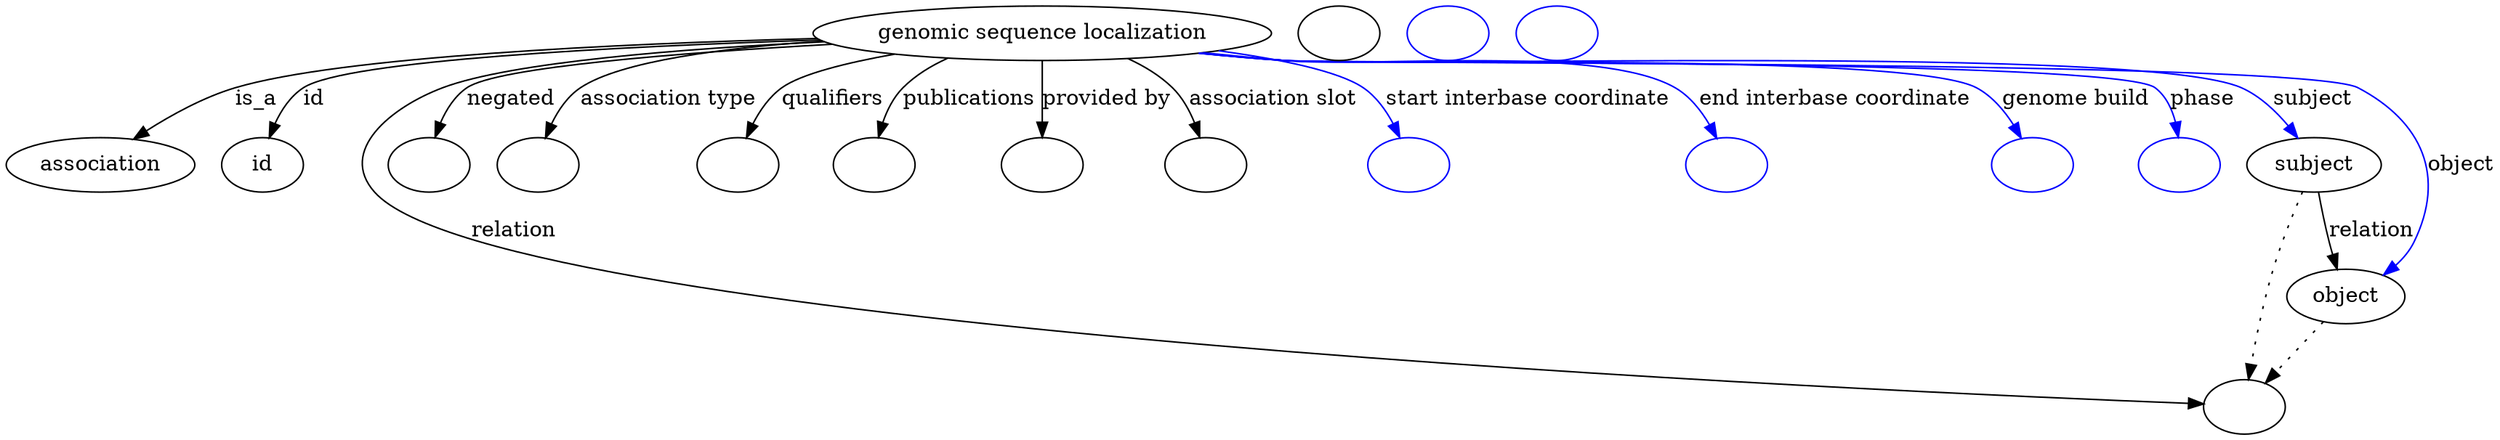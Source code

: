 digraph {
	graph [bb="0,0,1364.6,281"];
	node [label="\N"];
	"genomic sequence localization"	 [height=0.5,
		label="genomic sequence localization",
		pos="588.4,263",
		width=3.2955];
	association	 [height=0.5,
		pos="49.402,177",
		width=1.3723];
	"genomic sequence localization" -> association	 [label=is_a,
		lp="145.68,220",
		pos="e,70.661,193.32 471.64,259.74 358.21,255.49 194.51,246.22 133.85,227 114.43,220.85 94.737,209.54 79.255,199.23"];
	id	 [height=0.5,
		pos="143.4,177",
		width=0.75];
	"genomic sequence localization" -> id	 [color=black,
		label=id,
		lp="179.85,220",
		pos="e,149.34,194.85 473.56,258.36 359.63,252.91 198.49,242.58 173.51,227 164.92,221.64 158.45,212.86 153.76,204.13",
		style=solid];
	relation	 [color=black,
		height=0.5,
		label="",
		pos="1225.4,18",
		width=0.75];
	"genomic sequence localization" -> relation	 [color=black,
		label=relation,
		lp="308.78,134",
		pos="e,1198.4,19.696 479.63,255.81 402.86,249.77 307.21,240.03 269.4,227 233.43,214.6 192.43,187.71 217.4,159 282.72,83.912 1013.7,31.787 \
1188.2,20.36",
		style=solid];
	negated	 [color=black,
		height=0.5,
		label="",
		pos="253.4,177",
		width=0.75];
	"genomic sequence localization" -> negated	 [color=black,
		label=negated,
		lp="310.17,220",
		pos="e,260.93,194.77 472.76,258.88 401.67,254.51 318.52,245.5 287.87,227 278.76,221.5 271.48,212.56 265.99,203.76",
		style=solid];
	"association type"	 [color=black,
		height=0.5,
		label="",
		pos="325.4,177",
		width=0.75];
	"genomic sequence localization" -> "association type"	 [color=black,
		label="association type",
		lp="391.31,220",
		pos="e,328.07,194.96 476.23,257.05 422.81,252.12 366.14,243.18 345.59,227 338.51,221.42 333.9,212.96 330.9,204.58",
		style=solid];
	qualifiers	 [color=black,
		height=0.5,
		label="",
		pos="422.4,177",
		width=0.75];
	"genomic sequence localization" -> qualifiers	 [color=black,
		label=qualifiers,
		lp="477.45,220",
		pos="e,428.56,194.69 514.51,248.9 487.92,242.73 461.86,235.06 451.3,227 443.54,221.08 437.5,212.43 433,203.98",
		style=solid];
	publications	 [color=black,
		height=0.5,
		label="",
		pos="497.4,177",
		width=0.75];
	"genomic sequence localization" -> publications	 [color=black,
		label=publications,
		lp="550.62,220",
		pos="e,500.62,194.91 541.91,246.4 532.39,241.33 523.1,234.93 515.97,227 510.31,220.71 506.32,212.53 503.54,204.62",
		style=solid];
	"provided by"	 [color=black,
		height=0.5,
		label="",
		pos="588.4,177",
		width=0.75];
	"genomic sequence localization" -> "provided by"	 [color=black,
		label="provided by",
		lp="622.03,220",
		pos="e,588.4,195.21 588.4,244.76 588.4,233.36 588.4,218.43 588.4,205.49",
		style=solid];
	"association slot"	 [color=black,
		height=0.5,
		label="",
		pos="678.4,177",
		width=0.75];
	"genomic sequence localization" -> "association slot"	 [color=black,
		label="association slot",
		lp="709.37,220",
		pos="e,673.76,194.85 631.02,246.05 640.22,240.95 649.31,234.63 656.4,227 662.37,220.58 666.9,212.28 670.25,204.29",
		style=solid];
	"start interbase coordinate"	 [color=blue,
		height=0.5,
		label="",
		pos="787.4,177",
		width=0.75];
	"genomic sequence localization" -> "start interbase coordinate"	 [color=blue,
		label="start interbase coordinate",
		lp="840.76,220",
		pos="e,780.62,194.88 675.56,250.69 709.18,244.64 742.8,236.57 756.4,227 764.62,221.21 771.1,212.49 775.97,203.94",
		style=solid];
	"end interbase coordinate"	 [color=blue,
		height=0.5,
		label="",
		pos="951.4,177",
		width=0.75];
	"genomic sequence localization" -> "end interbase coordinate"	 [color=blue,
		label="end interbase coordinate",
		lp="999.82,220",
		pos="e,943.68,194.41 673.7,250.41 687.95,248.47 702.58,246.6 716.4,245 760.51,239.91 876.83,249 915.4,227 925.02,221.51 932.74,212.29 \
938.53,203.25",
		style=solid];
	"genome build"	 [color=blue,
		height=0.5,
		label="",
		pos="1111.4,177",
		width=0.75];
	"genomic sequence localization" -> "genome build"	 [color=blue,
		label="genome build",
		lp="1128.7,220",
		pos="e,1102.8,194.61 671.93,250.16 686.72,248.2 701.99,246.37 716.4,245 755.83,241.24 1037.3,245.27 1072.4,227 1082.6,221.69 1091,212.37 \
1097.3,203.21",
		style=solid];
	phase	 [color=blue,
		height=0.5,
		label="",
		pos="1186.4,177",
		width=0.75];
	"genomic sequence localization" -> phase	 [color=blue,
		label=phase,
		lp="1196.3,220",
		pos="e,1186,195.17 671.57,250.07 686.47,248.11 701.87,246.31 716.4,245 741.6,242.74 1151.4,242.5 1171.4,227 1178.2,221.71 1182,213.43 \
1184.2,205.13",
		style=solid];
	subject	 [height=0.5,
		pos="1266.4,177",
		width=0.97656];
	"genomic sequence localization" -> subject	 [color=blue,
		label=subject,
		lp="1256.2,220",
		pos="e,1254.6,194.27 671.23,250.07 686.23,248.1 701.76,246.29 716.4,245 771.78,240.12 1165.4,249.19 1216.4,227 1228.7,221.64 1239.6,211.73 \
1248.1,202.14",
		style=solid];
	object	 [height=0.5,
		pos="1285.4,91",
		width=0.88096];
	"genomic sequence localization" -> object	 [color=blue,
		label=object,
		lp="1347.5,177",
		pos="e,1305.7,104.82 671.22,250.02 686.23,248.05 701.76,246.26 716.4,245 778.87,239.63 1223.3,252.84 1280.4,227 1324.5,207.06 1342.5,\
171.44 1323.4,127 1321,121.44 1317.3,116.33 1313.1,111.82",
		style=solid];
	association_id	 [color=black,
		height=0.5,
		label="",
		pos="752.4,263",
		width=0.75];
	subject -> relation	 [pos="e,1228.6,35.918 1260.1,159.26 1255.4,145.63 1249,126.27 1244.4,109 1238.8,88.005 1233.9,63.934 1230.4,45.824",
		style=dotted];
	subject -> object	 [label=relation,
		lp="1297.8,134",
		pos="e,1281.4,108.92 1270.4,158.76 1273,147.17 1276.4,131.93 1279.3,118.84"];
	"genomic sequence localization subject"	 [color=blue,
		height=0.5,
		label="",
		pos="824.4,263",
		width=0.75];
	object -> relation	 [pos="e,1238.6,33.998 1271.8,74.435 1263.9,64.781 1253.7,52.443 1244.9,41.766",
		style=dotted];
	"genomic sequence localization object"	 [color=blue,
		height=0.5,
		label="",
		pos="896.4,263",
		width=0.75];
}
